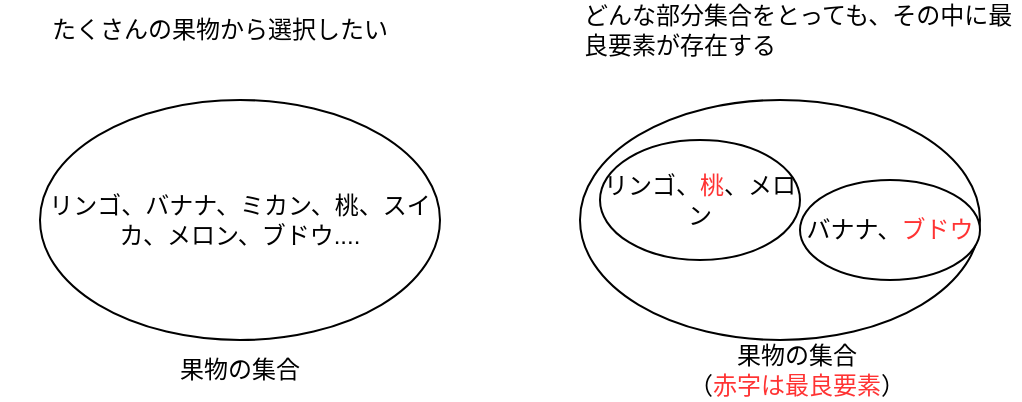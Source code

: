 <mxfile version="15.9.6" type="github">
  <diagram id="5ubDVSoMuI3jIAfq1GL4" name="Page-1">
    <mxGraphModel dx="782" dy="436" grid="1" gridSize="10" guides="1" tooltips="1" connect="1" arrows="1" fold="1" page="1" pageScale="1" pageWidth="827" pageHeight="1169" math="0" shadow="0">
      <root>
        <mxCell id="0" />
        <mxCell id="1" parent="0" />
        <mxCell id="SvPra1D4zLhT9SenNoRt-1" value="リンゴ、バナナ、ミカン、桃、スイカ、メロン、ブドウ...." style="ellipse;whiteSpace=wrap;html=1;" vertex="1" parent="1">
          <mxGeometry x="260" y="150" width="200" height="120" as="geometry" />
        </mxCell>
        <mxCell id="SvPra1D4zLhT9SenNoRt-2" value="果物の集合" style="text;html=1;strokeColor=none;fillColor=none;align=center;verticalAlign=middle;whiteSpace=wrap;rounded=0;" vertex="1" parent="1">
          <mxGeometry x="315" y="270" width="90" height="30" as="geometry" />
        </mxCell>
        <mxCell id="SvPra1D4zLhT9SenNoRt-3" value="" style="ellipse;whiteSpace=wrap;html=1;" vertex="1" parent="1">
          <mxGeometry x="530" y="150" width="200" height="120" as="geometry" />
        </mxCell>
        <mxCell id="SvPra1D4zLhT9SenNoRt-4" value="果物の集合&lt;br&gt;（&lt;font color=&quot;#ff3333&quot;&gt;赤字は最良要素&lt;/font&gt;）" style="text;html=1;strokeColor=none;fillColor=none;align=center;verticalAlign=middle;whiteSpace=wrap;rounded=0;" vertex="1" parent="1">
          <mxGeometry x="576" y="270" width="125" height="30" as="geometry" />
        </mxCell>
        <mxCell id="SvPra1D4zLhT9SenNoRt-5" value="リンゴ、&lt;font color=&quot;#ff3333&quot;&gt;桃&lt;/font&gt;、メロン" style="ellipse;whiteSpace=wrap;html=1;" vertex="1" parent="1">
          <mxGeometry x="540" y="170" width="100" height="60" as="geometry" />
        </mxCell>
        <mxCell id="SvPra1D4zLhT9SenNoRt-6" value="バナナ、&lt;font color=&quot;#ff3333&quot;&gt;ブドウ&lt;/font&gt;" style="ellipse;whiteSpace=wrap;html=1;" vertex="1" parent="1">
          <mxGeometry x="640" y="190" width="90" height="50" as="geometry" />
        </mxCell>
        <mxCell id="SvPra1D4zLhT9SenNoRt-8" value="たくさんの果物から選択したい" style="text;html=1;strokeColor=none;fillColor=none;align=center;verticalAlign=middle;whiteSpace=wrap;rounded=0;" vertex="1" parent="1">
          <mxGeometry x="240" y="100" width="220" height="30" as="geometry" />
        </mxCell>
        <mxCell id="SvPra1D4zLhT9SenNoRt-9" value="どんな部分集合をとっても、その中に最良要素が存在する" style="text;html=1;strokeColor=none;fillColor=none;align=left;verticalAlign=middle;whiteSpace=wrap;rounded=0;" vertex="1" parent="1">
          <mxGeometry x="530" y="100" width="220" height="30" as="geometry" />
        </mxCell>
      </root>
    </mxGraphModel>
  </diagram>
</mxfile>

